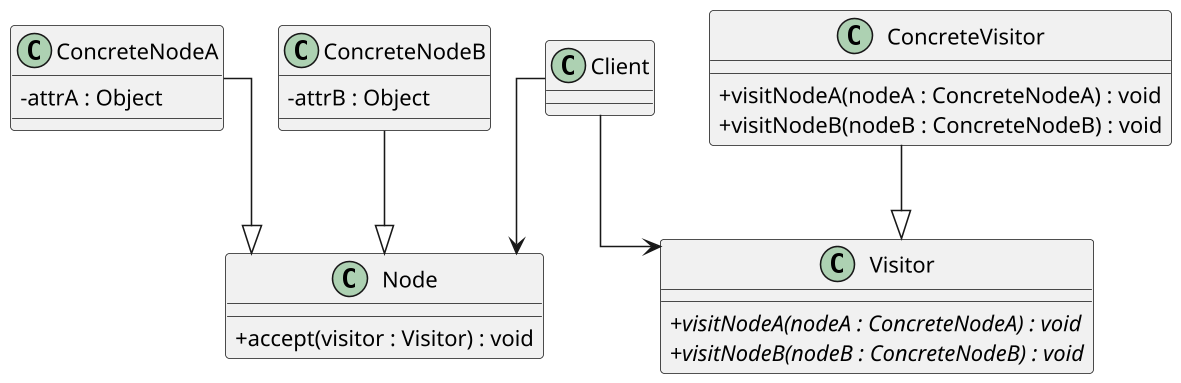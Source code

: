 @startuml

skinparam classAttributeIconSize 0
skinparam linetype ortho
skinparam defaultTextAlignment center
skinparam dpi 150
' up to down direction

class Node {
    + accept(visitor : Visitor) : void
}

class ConcreteNodeA {
  - attrA : Object
}

class ConcreteNodeB {
  - attrB : Object
}

class Visitor {
  {abstract} + visitNodeA(nodeA : ConcreteNodeA) : void
  {abstract} + visitNodeB(nodeB : ConcreteNodeB) : void
}

class ConcreteVisitor {
  + visitNodeA(nodeA : ConcreteNodeA) : void
  + visitNodeB(nodeB : ConcreteNodeB) : void  
}

class Client {

}

ConcreteNodeA --|> Node
ConcreteNodeB --|> Node

ConcreteVisitor --|> Visitor

Client --> Node
Client --> Visitor
@enduml
